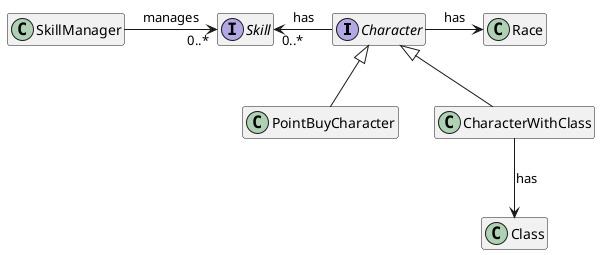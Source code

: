 @startuml
hide members

interface Character
interface Skill

Character -left-> "0..*" Skill: has

SkillManager -right-> "0..*" Skill: manages

Character <|-- PointBuyCharacter
Character <|-- CharacterWithClass
Character -right-> Race: has

CharacterWithClass --> Class: has

@enduml